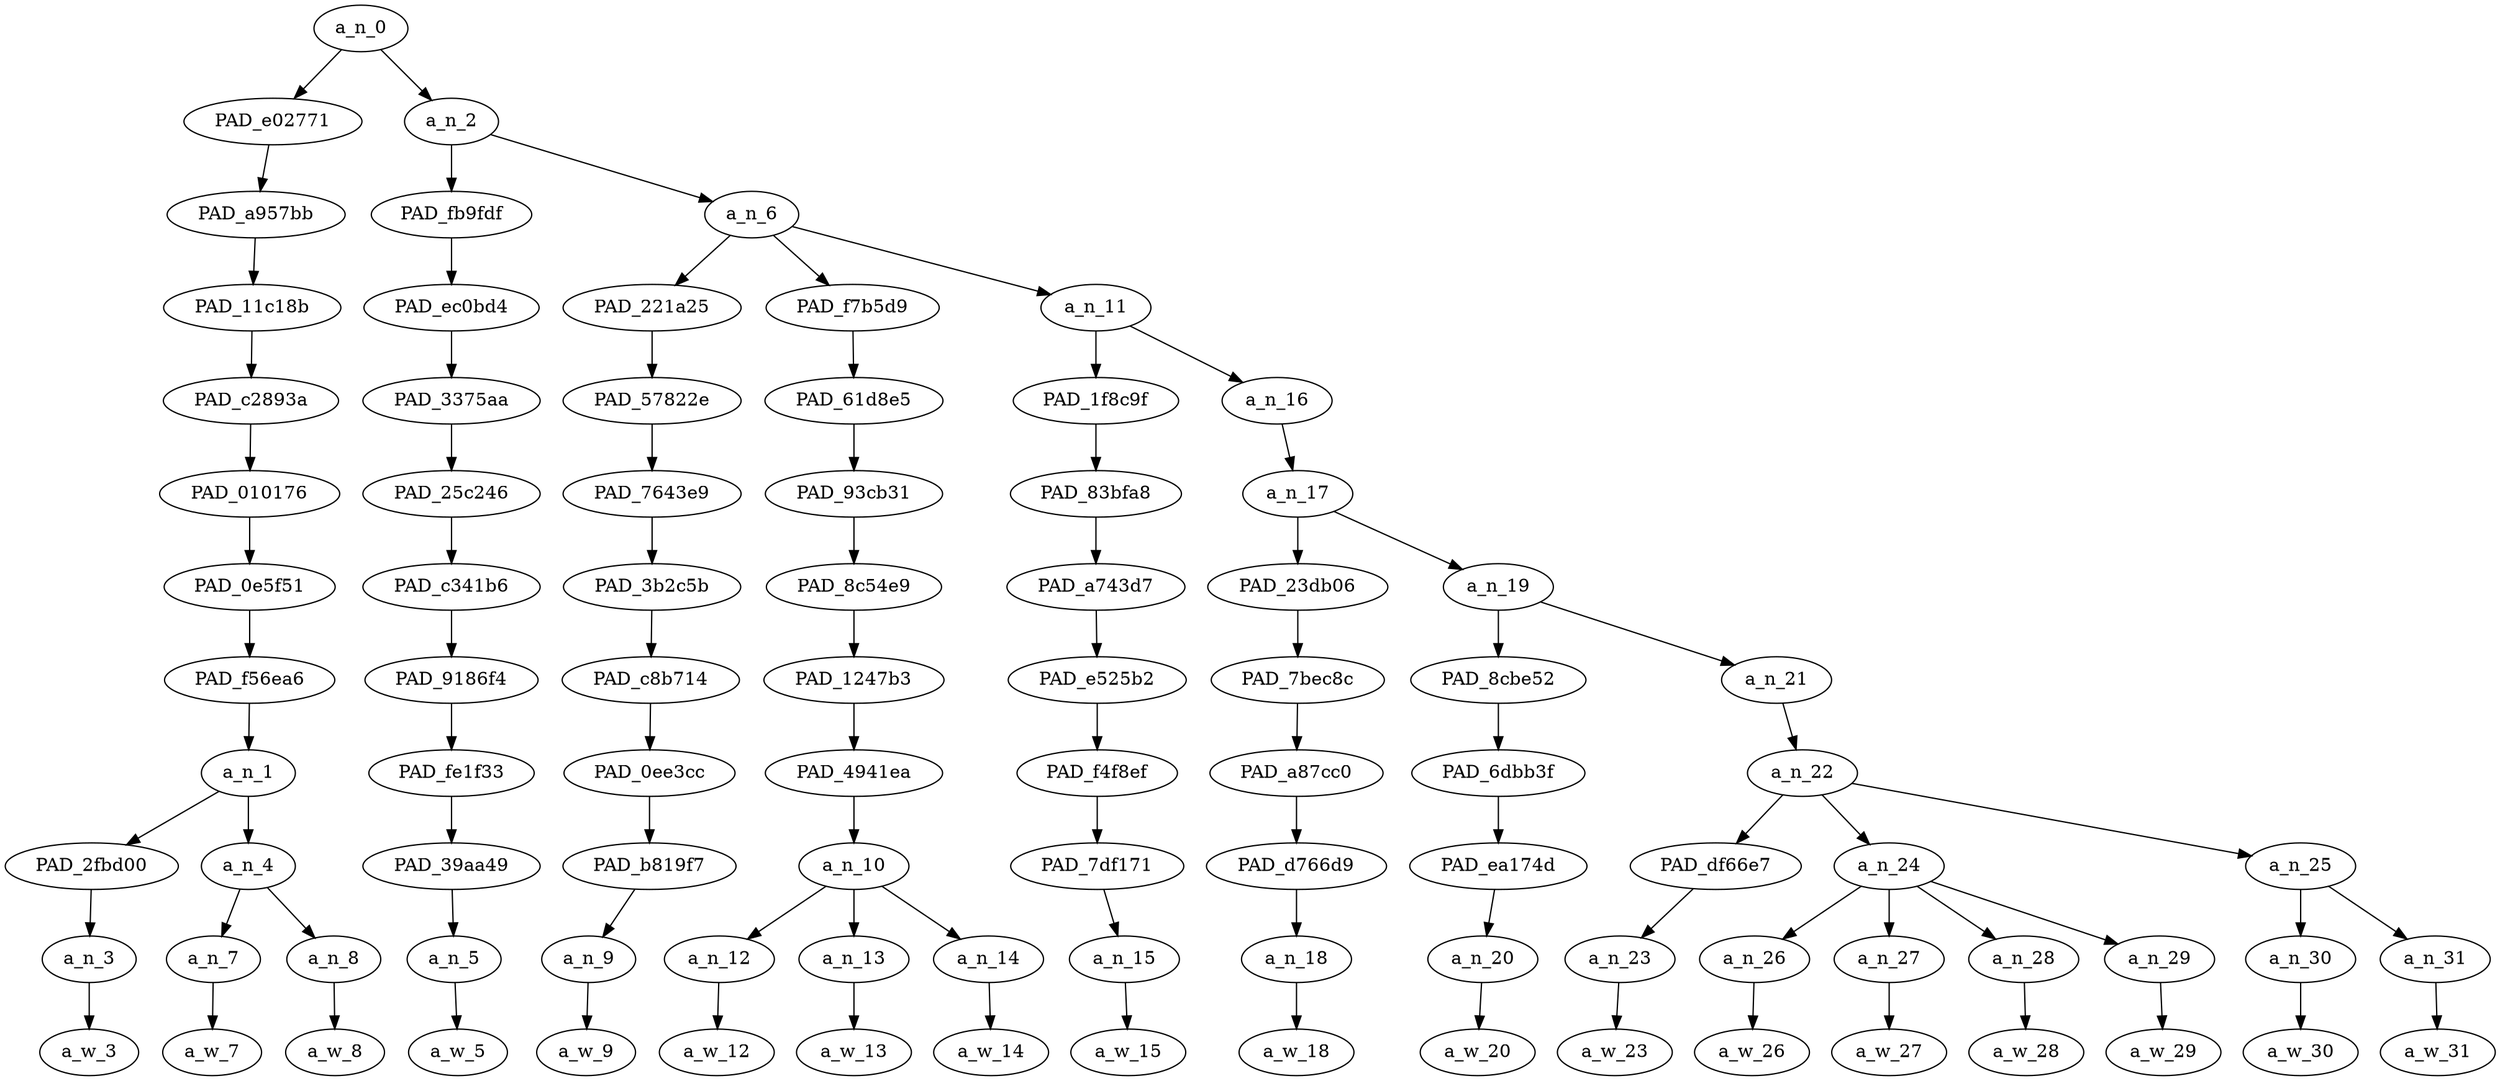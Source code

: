 strict digraph "" {
	a_n_0	[div_dir=1,
		index=0,
		level=11,
		pos="2.7256944444444446,11!",
		text_span="[0, 1, 2, 3, 4, 5, 6, 7, 8, 9, 10, 11, 12, 13, 14, 15, 16, 17]",
		value=1.00000000];
	PAD_e02771	[div_dir=1,
		index=0,
		level=10,
		pos="0.75,10!",
		text_span="[0, 1, 2]",
		value=0.18501269];
	a_n_0 -> PAD_e02771;
	a_n_2	[div_dir=1,
		index=1,
		level=10,
		pos="4.701388888888889,10!",
		text_span="[3, 4, 5, 6, 7, 8, 9, 10, 11, 12, 13, 14, 15, 16, 17]",
		value=0.81408907];
	a_n_0 -> a_n_2;
	PAD_a957bb	[div_dir=1,
		index=0,
		level=9,
		pos="0.75,9!",
		text_span="[0, 1, 2]",
		value=0.18501269];
	PAD_e02771 -> PAD_a957bb;
	PAD_11c18b	[div_dir=1,
		index=0,
		level=8,
		pos="0.75,8!",
		text_span="[0, 1, 2]",
		value=0.18501269];
	PAD_a957bb -> PAD_11c18b;
	PAD_c2893a	[div_dir=1,
		index=0,
		level=7,
		pos="0.75,7!",
		text_span="[0, 1, 2]",
		value=0.18501269];
	PAD_11c18b -> PAD_c2893a;
	PAD_010176	[div_dir=1,
		index=0,
		level=6,
		pos="0.75,6!",
		text_span="[0, 1, 2]",
		value=0.18501269];
	PAD_c2893a -> PAD_010176;
	PAD_0e5f51	[div_dir=1,
		index=0,
		level=5,
		pos="0.75,5!",
		text_span="[0, 1, 2]",
		value=0.18501269];
	PAD_010176 -> PAD_0e5f51;
	PAD_f56ea6	[div_dir=1,
		index=0,
		level=4,
		pos="0.75,4!",
		text_span="[0, 1, 2]",
		value=0.18501269];
	PAD_0e5f51 -> PAD_f56ea6;
	a_n_1	[div_dir=1,
		index=0,
		level=3,
		pos="0.75,3!",
		text_span="[0, 1, 2]",
		value=0.18501269];
	PAD_f56ea6 -> a_n_1;
	PAD_2fbd00	[div_dir=1,
		index=0,
		level=2,
		pos="0.0,2!",
		text_span="[0]",
		value=0.03547448];
	a_n_1 -> PAD_2fbd00;
	a_n_4	[div_dir=1,
		index=1,
		level=2,
		pos="1.5,2!",
		text_span="[1, 2]",
		value=0.14877710];
	a_n_1 -> a_n_4;
	a_n_3	[div_dir=1,
		index=0,
		level=1,
		pos="0.0,1!",
		text_span="[0]",
		value=0.03547448];
	PAD_2fbd00 -> a_n_3;
	a_w_3	[div_dir=0,
		index=0,
		level=0,
		pos="0,0!",
		text_span="[0]",
		value=for];
	a_n_3 -> a_w_3;
	a_n_7	[div_dir=1,
		index=1,
		level=1,
		pos="1.0,1!",
		text_span="[1]",
		value=0.09145791];
	a_n_4 -> a_n_7;
	a_n_8	[div_dir=1,
		index=2,
		level=1,
		pos="2.0,1!",
		text_span="[2]",
		value=0.05650883];
	a_n_4 -> a_n_8;
	a_w_7	[div_dir=0,
		index=1,
		level=0,
		pos="1,0!",
		text_span="[1]",
		value=fuck];
	a_n_7 -> a_w_7;
	a_w_8	[div_dir=0,
		index=2,
		level=0,
		pos="2,0!",
		text_span="[2]",
		value=sake];
	a_n_8 -> a_w_8;
	PAD_fb9fdf	[div_dir=1,
		index=1,
		level=9,
		pos="3.0,9!",
		text_span="[3]",
		value=0.03723612];
	a_n_2 -> PAD_fb9fdf;
	a_n_6	[div_dir=1,
		index=2,
		level=9,
		pos="6.402777777777778,9!",
		text_span="[4, 5, 6, 7, 8, 9, 10, 11, 12, 13, 14, 15, 16, 17]",
		value=0.77620177];
	a_n_2 -> a_n_6;
	PAD_ec0bd4	[div_dir=1,
		index=1,
		level=8,
		pos="3.0,8!",
		text_span="[3]",
		value=0.03723612];
	PAD_fb9fdf -> PAD_ec0bd4;
	PAD_3375aa	[div_dir=1,
		index=1,
		level=7,
		pos="3.0,7!",
		text_span="[3]",
		value=0.03723612];
	PAD_ec0bd4 -> PAD_3375aa;
	PAD_25c246	[div_dir=1,
		index=1,
		level=6,
		pos="3.0,6!",
		text_span="[3]",
		value=0.03723612];
	PAD_3375aa -> PAD_25c246;
	PAD_c341b6	[div_dir=1,
		index=1,
		level=5,
		pos="3.0,5!",
		text_span="[3]",
		value=0.03723612];
	PAD_25c246 -> PAD_c341b6;
	PAD_9186f4	[div_dir=1,
		index=1,
		level=4,
		pos="3.0,4!",
		text_span="[3]",
		value=0.03723612];
	PAD_c341b6 -> PAD_9186f4;
	PAD_fe1f33	[div_dir=1,
		index=1,
		level=3,
		pos="3.0,3!",
		text_span="[3]",
		value=0.03723612];
	PAD_9186f4 -> PAD_fe1f33;
	PAD_39aa49	[div_dir=1,
		index=2,
		level=2,
		pos="3.0,2!",
		text_span="[3]",
		value=0.03723612];
	PAD_fe1f33 -> PAD_39aa49;
	a_n_5	[div_dir=1,
		index=3,
		level=1,
		pos="3.0,1!",
		text_span="[3]",
		value=0.03723612];
	PAD_39aa49 -> a_n_5;
	a_w_5	[div_dir=0,
		index=3,
		level=0,
		pos="3,0!",
		text_span="[3]",
		value=when];
	a_n_5 -> a_w_5;
	PAD_221a25	[div_dir=1,
		index=2,
		level=8,
		pos="4.0,8!",
		text_span="[4]",
		value=0.03838316];
	a_n_6 -> PAD_221a25;
	PAD_f7b5d9	[div_dir=1,
		index=3,
		level=8,
		pos="6.0,8!",
		text_span="[5, 6, 7]",
		value=0.14830162];
	a_n_6 -> PAD_f7b5d9;
	a_n_11	[div_dir=1,
		index=4,
		level=8,
		pos="9.208333333333332,8!",
		text_span="[8, 9, 10, 11, 12, 13, 14, 15, 16, 17]",
		value=0.58886554];
	a_n_6 -> a_n_11;
	PAD_57822e	[div_dir=1,
		index=2,
		level=7,
		pos="4.0,7!",
		text_span="[4]",
		value=0.03838316];
	PAD_221a25 -> PAD_57822e;
	PAD_7643e9	[div_dir=1,
		index=2,
		level=6,
		pos="4.0,6!",
		text_span="[4]",
		value=0.03838316];
	PAD_57822e -> PAD_7643e9;
	PAD_3b2c5b	[div_dir=1,
		index=2,
		level=5,
		pos="4.0,5!",
		text_span="[4]",
		value=0.03838316];
	PAD_7643e9 -> PAD_3b2c5b;
	PAD_c8b714	[div_dir=1,
		index=2,
		level=4,
		pos="4.0,4!",
		text_span="[4]",
		value=0.03838316];
	PAD_3b2c5b -> PAD_c8b714;
	PAD_0ee3cc	[div_dir=1,
		index=2,
		level=3,
		pos="4.0,3!",
		text_span="[4]",
		value=0.03838316];
	PAD_c8b714 -> PAD_0ee3cc;
	PAD_b819f7	[div_dir=1,
		index=3,
		level=2,
		pos="4.0,2!",
		text_span="[4]",
		value=0.03838316];
	PAD_0ee3cc -> PAD_b819f7;
	a_n_9	[div_dir=1,
		index=4,
		level=1,
		pos="4.0,1!",
		text_span="[4]",
		value=0.03838316];
	PAD_b819f7 -> a_n_9;
	a_w_9	[div_dir=0,
		index=4,
		level=0,
		pos="4,0!",
		text_span="[4]",
		value=is];
	a_n_9 -> a_w_9;
	PAD_61d8e5	[div_dir=1,
		index=3,
		level=7,
		pos="6.0,7!",
		text_span="[5, 6, 7]",
		value=0.14830162];
	PAD_f7b5d9 -> PAD_61d8e5;
	PAD_93cb31	[div_dir=1,
		index=3,
		level=6,
		pos="6.0,6!",
		text_span="[5, 6, 7]",
		value=0.14830162];
	PAD_61d8e5 -> PAD_93cb31;
	PAD_8c54e9	[div_dir=1,
		index=3,
		level=5,
		pos="6.0,5!",
		text_span="[5, 6, 7]",
		value=0.14830162];
	PAD_93cb31 -> PAD_8c54e9;
	PAD_1247b3	[div_dir=1,
		index=3,
		level=4,
		pos="6.0,4!",
		text_span="[5, 6, 7]",
		value=0.14830162];
	PAD_8c54e9 -> PAD_1247b3;
	PAD_4941ea	[div_dir=1,
		index=3,
		level=3,
		pos="6.0,3!",
		text_span="[5, 6, 7]",
		value=0.14830162];
	PAD_1247b3 -> PAD_4941ea;
	a_n_10	[div_dir=1,
		index=4,
		level=2,
		pos="6.0,2!",
		text_span="[5, 6, 7]",
		value=0.14830162];
	PAD_4941ea -> a_n_10;
	a_n_12	[div_dir=1,
		index=5,
		level=1,
		pos="5.0,1!",
		text_span="[5]",
		value=0.03153608];
	a_n_10 -> a_n_12;
	a_n_13	[div_dir=-1,
		index=6,
		level=1,
		pos="6.0,1!",
		text_span="[6]",
		value=0.05960865];
	a_n_10 -> a_n_13;
	a_n_14	[div_dir=1,
		index=7,
		level=1,
		pos="7.0,1!",
		text_span="[7]",
		value=0.05703798];
	a_n_10 -> a_n_14;
	a_w_12	[div_dir=0,
		index=5,
		level=0,
		pos="5,0!",
		text_span="[5]",
		value=the];
	a_n_12 -> a_w_12;
	a_w_13	[div_dir=0,
		index=6,
		level=0,
		pos="6,0!",
		text_span="[6]",
		value=western];
	a_n_13 -> a_w_13;
	a_w_14	[div_dir=0,
		index=7,
		level=0,
		pos="7,0!",
		text_span="[7]",
		value=governments];
	a_n_14 -> a_w_14;
	PAD_1f8c9f	[div_dir=1,
		index=4,
		level=7,
		pos="8.0,7!",
		text_span="[8]",
		value=0.03152338];
	a_n_11 -> PAD_1f8c9f;
	a_n_16	[div_dir=1,
		index=5,
		level=7,
		pos="10.416666666666666,7!",
		text_span="[9, 10, 11, 12, 13, 14, 15, 16, 17]",
		value=0.55670403];
	a_n_11 -> a_n_16;
	PAD_83bfa8	[div_dir=1,
		index=4,
		level=6,
		pos="8.0,6!",
		text_span="[8]",
		value=0.03152338];
	PAD_1f8c9f -> PAD_83bfa8;
	PAD_a743d7	[div_dir=1,
		index=4,
		level=5,
		pos="8.0,5!",
		text_span="[8]",
		value=0.03152338];
	PAD_83bfa8 -> PAD_a743d7;
	PAD_e525b2	[div_dir=1,
		index=4,
		level=4,
		pos="8.0,4!",
		text_span="[8]",
		value=0.03152338];
	PAD_a743d7 -> PAD_e525b2;
	PAD_f4f8ef	[div_dir=1,
		index=4,
		level=3,
		pos="8.0,3!",
		text_span="[8]",
		value=0.03152338];
	PAD_e525b2 -> PAD_f4f8ef;
	PAD_7df171	[div_dir=1,
		index=5,
		level=2,
		pos="8.0,2!",
		text_span="[8]",
		value=0.03152338];
	PAD_f4f8ef -> PAD_7df171;
	a_n_15	[div_dir=1,
		index=8,
		level=1,
		pos="8.0,1!",
		text_span="[8]",
		value=0.03152338];
	PAD_7df171 -> a_n_15;
	a_w_15	[div_dir=0,
		index=8,
		level=0,
		pos="8,0!",
		text_span="[8]",
		value=going];
	a_n_15 -> a_w_15;
	a_n_17	[div_dir=1,
		index=5,
		level=6,
		pos="10.416666666666666,6!",
		text_span="[9, 10, 11, 12, 13, 14, 15, 16, 17]",
		value=0.55606965];
	a_n_16 -> a_n_17;
	PAD_23db06	[div_dir=1,
		index=5,
		level=5,
		pos="9.0,5!",
		text_span="[9]",
		value=0.02397529];
	a_n_17 -> PAD_23db06;
	a_n_19	[div_dir=1,
		index=6,
		level=5,
		pos="11.833333333333332,5!",
		text_span="[10, 11, 12, 13, 14, 15, 16, 17]",
		value=0.53145998];
	a_n_17 -> a_n_19;
	PAD_7bec8c	[div_dir=1,
		index=5,
		level=4,
		pos="9.0,4!",
		text_span="[9]",
		value=0.02397529];
	PAD_23db06 -> PAD_7bec8c;
	PAD_a87cc0	[div_dir=1,
		index=5,
		level=3,
		pos="9.0,3!",
		text_span="[9]",
		value=0.02397529];
	PAD_7bec8c -> PAD_a87cc0;
	PAD_d766d9	[div_dir=1,
		index=6,
		level=2,
		pos="9.0,2!",
		text_span="[9]",
		value=0.02397529];
	PAD_a87cc0 -> PAD_d766d9;
	a_n_18	[div_dir=1,
		index=9,
		level=1,
		pos="9.0,1!",
		text_span="[9]",
		value=0.02397529];
	PAD_d766d9 -> a_n_18;
	a_w_18	[div_dir=0,
		index=9,
		level=0,
		pos="9,0!",
		text_span="[9]",
		value=to];
	a_n_18 -> a_w_18;
	PAD_8cbe52	[div_dir=1,
		index=6,
		level=4,
		pos="10.0,4!",
		text_span="[10]",
		value=0.02809154];
	a_n_19 -> PAD_8cbe52;
	a_n_21	[div_dir=1,
		index=7,
		level=4,
		pos="13.666666666666666,4!",
		text_span="[11, 12, 13, 14, 15, 16, 17]",
		value=0.50270961];
	a_n_19 -> a_n_21;
	PAD_6dbb3f	[div_dir=1,
		index=6,
		level=3,
		pos="10.0,3!",
		text_span="[10]",
		value=0.02809154];
	PAD_8cbe52 -> PAD_6dbb3f;
	PAD_ea174d	[div_dir=1,
		index=7,
		level=2,
		pos="10.0,2!",
		text_span="[10]",
		value=0.02809154];
	PAD_6dbb3f -> PAD_ea174d;
	a_n_20	[div_dir=1,
		index=10,
		level=1,
		pos="10.0,1!",
		text_span="[10]",
		value=0.02809154];
	PAD_ea174d -> a_n_20;
	a_w_20	[div_dir=0,
		index=10,
		level=0,
		pos="10,0!",
		text_span="[10]",
		value=stop];
	a_n_20 -> a_w_20;
	a_n_22	[div_dir=1,
		index=7,
		level=3,
		pos="13.666666666666666,3!",
		text_span="[11, 12, 13, 14, 15, 16, 17]",
		value=0.50205325];
	a_n_21 -> a_n_22;
	PAD_df66e7	[div_dir=-1,
		index=8,
		level=2,
		pos="11.0,2!",
		text_span="[11]",
		value=0.03094616];
	a_n_22 -> PAD_df66e7;
	a_n_24	[div_dir=1,
		index=9,
		level=2,
		pos="13.5,2!",
		text_span="[12, 13, 14, 15]",
		value=0.34942445];
	a_n_22 -> a_n_24;
	a_n_25	[div_dir=1,
		index=10,
		level=2,
		pos="16.5,2!",
		text_span="[16, 17]",
		value=0.12102627];
	a_n_22 -> a_n_25;
	a_n_23	[div_dir=-1,
		index=11,
		level=1,
		pos="11.0,1!",
		text_span="[11]",
		value=0.03094616];
	PAD_df66e7 -> a_n_23;
	a_w_23	[div_dir=0,
		index=11,
		level=0,
		pos="11,0!",
		text_span="[11]",
		value=giving];
	a_n_23 -> a_w_23;
	a_n_26	[div_dir=1,
		index=12,
		level=1,
		pos="12.0,1!",
		text_span="[12]",
		value=0.03365007];
	a_n_24 -> a_n_26;
	a_n_27	[div_dir=1,
		index=13,
		level=1,
		pos="13.0,1!",
		text_span="[13]",
		value=0.10836091];
	a_n_24 -> a_n_27;
	a_n_28	[div_dir=-1,
		index=14,
		level=1,
		pos="14.0,1!",
		text_span="[14]",
		value=0.06256396];
	a_n_24 -> a_n_28;
	a_n_29	[div_dir=1,
		index=15,
		level=1,
		pos="15.0,1!",
		text_span="[15]",
		value=0.14419718];
	a_n_24 -> a_n_29;
	a_w_26	[div_dir=0,
		index=12,
		level=0,
		pos="12,0!",
		text_span="[12]",
		value=these];
	a_n_26 -> a_w_26;
	a_w_27	[div_dir=0,
		index=13,
		level=0,
		pos="13,0!",
		text_span="[13]",
		value=retarded];
	a_n_27 -> a_w_27;
	a_w_28	[div_dir=0,
		index=14,
		level=0,
		pos="14,0!",
		text_span="[14]",
		value=hostile];
	a_n_28 -> a_w_28;
	a_w_29	[div_dir=0,
		index=15,
		level=0,
		pos="15,0!",
		text_span="[15]",
		value=muslims];
	a_n_29 -> a_w_29;
	a_n_30	[div_dir=1,
		index=16,
		level=1,
		pos="16.0,1!",
		text_span="[16]",
		value=0.06004844];
	a_n_25 -> a_n_30;
	a_n_31	[div_dir=1,
		index=17,
		level=1,
		pos="17.0,1!",
		text_span="[17]",
		value=0.06070889];
	a_n_25 -> a_n_31;
	a_w_30	[div_dir=0,
		index=16,
		level=0,
		pos="16,0!",
		text_span="[16]",
		value=perpetual];
	a_n_30 -> a_w_30;
	a_w_31	[div_dir=0,
		index=17,
		level=0,
		pos="17,0!",
		text_span="[17]",
		value=aid];
	a_n_31 -> a_w_31;
}
